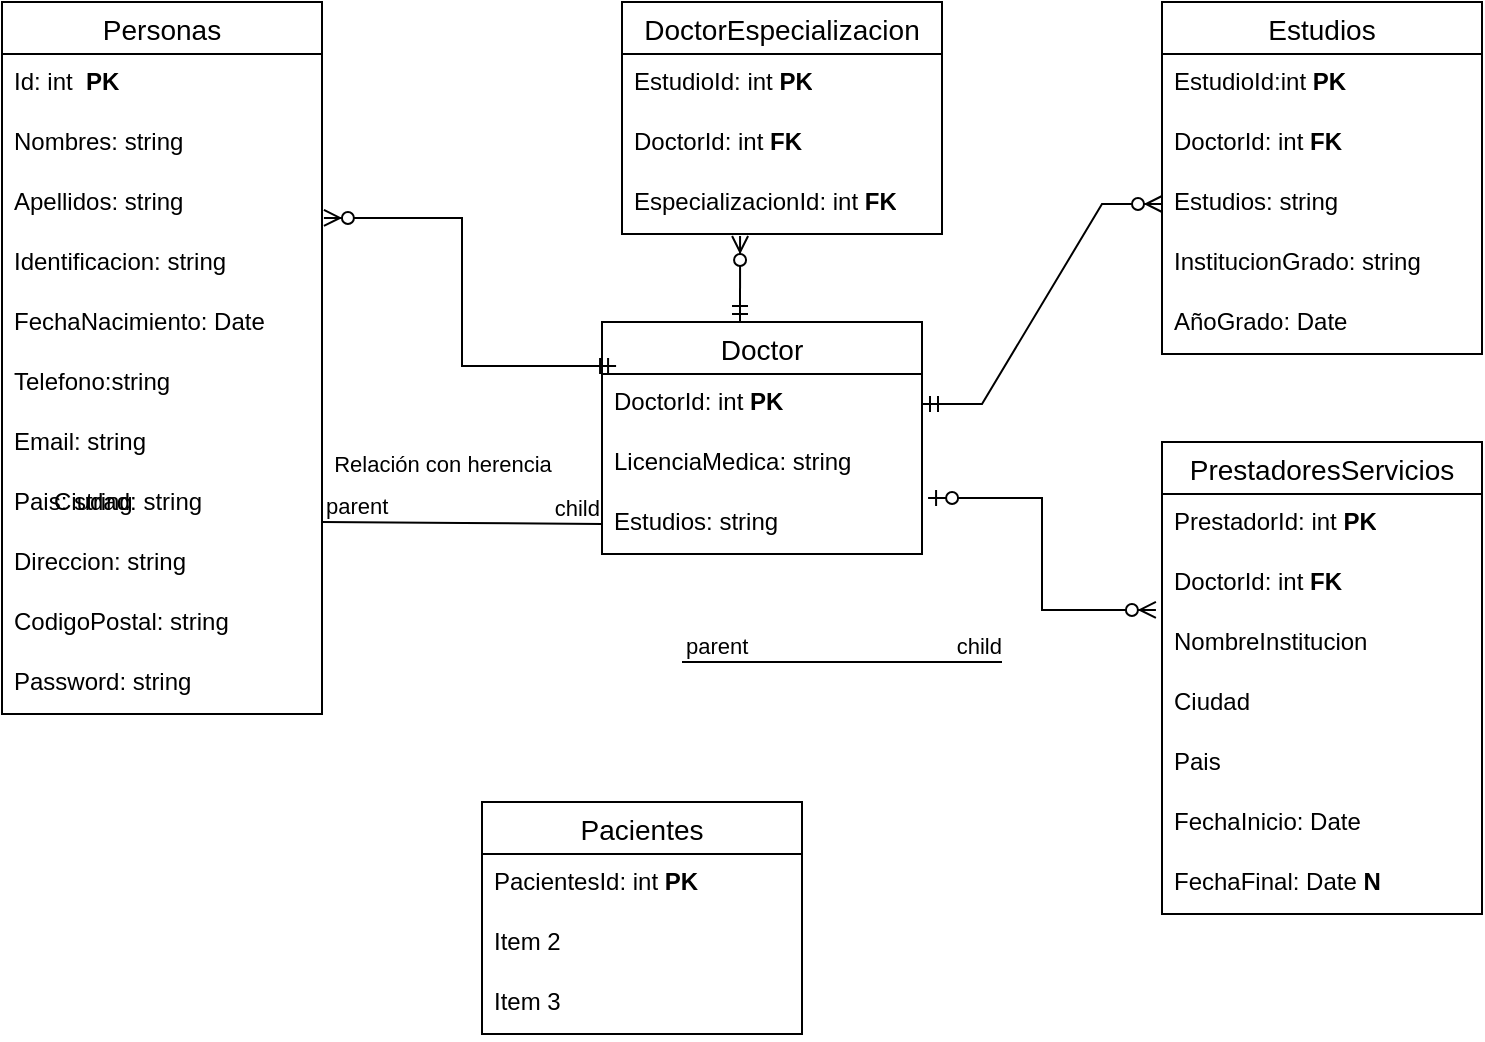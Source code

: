 <mxfile version="21.2.1" type="github">
  <diagram name="Página-1" id="pSOZWiFcLK-jRT-I9Wxa">
    <mxGraphModel dx="823" dy="476" grid="1" gridSize="10" guides="1" tooltips="1" connect="1" arrows="1" fold="1" page="1" pageScale="1" pageWidth="827" pageHeight="1169" math="0" shadow="0">
      <root>
        <mxCell id="0" />
        <mxCell id="1" parent="0" />
        <mxCell id="Kc0MogDfmRI-tjZ8E_rs-1" value="Personas" style="swimlane;fontStyle=0;childLayout=stackLayout;horizontal=1;startSize=26;horizontalStack=0;resizeParent=1;resizeParentMax=0;resizeLast=0;collapsible=1;marginBottom=0;align=center;fontSize=14;" parent="1" vertex="1">
          <mxGeometry x="40" y="40" width="160" height="356" as="geometry" />
        </mxCell>
        <mxCell id="Kc0MogDfmRI-tjZ8E_rs-2" value="Id: int&amp;nbsp;&lt;span style=&quot;white-space: pre;&quot;&gt; &lt;/span&gt;&lt;b&gt;PK&lt;/b&gt;" style="text;strokeColor=none;fillColor=none;spacingLeft=4;spacingRight=4;overflow=hidden;rotatable=0;points=[[0,0.5],[1,0.5]];portConstraint=eastwest;fontSize=12;whiteSpace=wrap;html=1;" parent="Kc0MogDfmRI-tjZ8E_rs-1" vertex="1">
          <mxGeometry y="26" width="160" height="30" as="geometry" />
        </mxCell>
        <mxCell id="Kc0MogDfmRI-tjZ8E_rs-3" value="Nombres: string" style="text;strokeColor=none;fillColor=none;spacingLeft=4;spacingRight=4;overflow=hidden;rotatable=0;points=[[0,0.5],[1,0.5]];portConstraint=eastwest;fontSize=12;whiteSpace=wrap;html=1;" parent="Kc0MogDfmRI-tjZ8E_rs-1" vertex="1">
          <mxGeometry y="56" width="160" height="30" as="geometry" />
        </mxCell>
        <mxCell id="Kc0MogDfmRI-tjZ8E_rs-4" value="Apellidos: string" style="text;strokeColor=none;fillColor=none;spacingLeft=4;spacingRight=4;overflow=hidden;rotatable=0;points=[[0,0.5],[1,0.5]];portConstraint=eastwest;fontSize=12;whiteSpace=wrap;html=1;" parent="Kc0MogDfmRI-tjZ8E_rs-1" vertex="1">
          <mxGeometry y="86" width="160" height="30" as="geometry" />
        </mxCell>
        <mxCell id="Kc0MogDfmRI-tjZ8E_rs-13" value="Identificacion: string" style="text;strokeColor=none;fillColor=none;spacingLeft=4;spacingRight=4;overflow=hidden;rotatable=0;points=[[0,0.5],[1,0.5]];portConstraint=eastwest;fontSize=12;whiteSpace=wrap;html=1;" parent="Kc0MogDfmRI-tjZ8E_rs-1" vertex="1">
          <mxGeometry y="116" width="160" height="30" as="geometry" />
        </mxCell>
        <mxCell id="Kc0MogDfmRI-tjZ8E_rs-14" value="FechaNacimiento: Date" style="text;strokeColor=none;fillColor=none;spacingLeft=4;spacingRight=4;overflow=hidden;rotatable=0;points=[[0,0.5],[1,0.5]];portConstraint=eastwest;fontSize=12;whiteSpace=wrap;html=1;" parent="Kc0MogDfmRI-tjZ8E_rs-1" vertex="1">
          <mxGeometry y="146" width="160" height="30" as="geometry" />
        </mxCell>
        <mxCell id="Kc0MogDfmRI-tjZ8E_rs-15" value="Telefono:string" style="text;strokeColor=none;fillColor=none;spacingLeft=4;spacingRight=4;overflow=hidden;rotatable=0;points=[[0,0.5],[1,0.5]];portConstraint=eastwest;fontSize=12;whiteSpace=wrap;html=1;" parent="Kc0MogDfmRI-tjZ8E_rs-1" vertex="1">
          <mxGeometry y="176" width="160" height="30" as="geometry" />
        </mxCell>
        <mxCell id="Kc0MogDfmRI-tjZ8E_rs-16" value="Email: string" style="text;strokeColor=none;fillColor=none;spacingLeft=4;spacingRight=4;overflow=hidden;rotatable=0;points=[[0,0.5],[1,0.5]];portConstraint=eastwest;fontSize=12;whiteSpace=wrap;html=1;" parent="Kc0MogDfmRI-tjZ8E_rs-1" vertex="1">
          <mxGeometry y="206" width="160" height="30" as="geometry" />
        </mxCell>
        <mxCell id="Kc0MogDfmRI-tjZ8E_rs-18" value="Pais: string" style="text;strokeColor=none;fillColor=none;spacingLeft=4;spacingRight=4;overflow=hidden;rotatable=0;points=[[0,0.5],[1,0.5]];portConstraint=eastwest;fontSize=12;whiteSpace=wrap;html=1;" parent="Kc0MogDfmRI-tjZ8E_rs-1" vertex="1">
          <mxGeometry y="236" width="160" height="30" as="geometry" />
        </mxCell>
        <mxCell id="Kc0MogDfmRI-tjZ8E_rs-19" value="Direccion: string" style="text;strokeColor=none;fillColor=none;spacingLeft=4;spacingRight=4;overflow=hidden;rotatable=0;points=[[0,0.5],[1,0.5]];portConstraint=eastwest;fontSize=12;whiteSpace=wrap;html=1;" parent="Kc0MogDfmRI-tjZ8E_rs-1" vertex="1">
          <mxGeometry y="266" width="160" height="30" as="geometry" />
        </mxCell>
        <mxCell id="Kc0MogDfmRI-tjZ8E_rs-20" value="CodigoPostal: string" style="text;strokeColor=none;fillColor=none;spacingLeft=4;spacingRight=4;overflow=hidden;rotatable=0;points=[[0,0.5],[1,0.5]];portConstraint=eastwest;fontSize=12;whiteSpace=wrap;html=1;" parent="Kc0MogDfmRI-tjZ8E_rs-1" vertex="1">
          <mxGeometry y="296" width="160" height="30" as="geometry" />
        </mxCell>
        <mxCell id="Kc0MogDfmRI-tjZ8E_rs-21" value="Password: string" style="text;strokeColor=none;fillColor=none;spacingLeft=4;spacingRight=4;overflow=hidden;rotatable=0;points=[[0,0.5],[1,0.5]];portConstraint=eastwest;fontSize=12;whiteSpace=wrap;html=1;" parent="Kc0MogDfmRI-tjZ8E_rs-1" vertex="1">
          <mxGeometry y="326" width="160" height="30" as="geometry" />
        </mxCell>
        <mxCell id="Kc0MogDfmRI-tjZ8E_rs-5" value="Pacientes" style="swimlane;fontStyle=0;childLayout=stackLayout;horizontal=1;startSize=26;horizontalStack=0;resizeParent=1;resizeParentMax=0;resizeLast=0;collapsible=1;marginBottom=0;align=center;fontSize=14;" parent="1" vertex="1">
          <mxGeometry x="280" y="440" width="160" height="116" as="geometry" />
        </mxCell>
        <mxCell id="Kc0MogDfmRI-tjZ8E_rs-6" value="PacientesId: int &lt;b&gt;PK&lt;/b&gt;" style="text;strokeColor=none;fillColor=none;spacingLeft=4;spacingRight=4;overflow=hidden;rotatable=0;points=[[0,0.5],[1,0.5]];portConstraint=eastwest;fontSize=12;whiteSpace=wrap;html=1;" parent="Kc0MogDfmRI-tjZ8E_rs-5" vertex="1">
          <mxGeometry y="26" width="160" height="30" as="geometry" />
        </mxCell>
        <mxCell id="Kc0MogDfmRI-tjZ8E_rs-7" value="Item 2" style="text;strokeColor=none;fillColor=none;spacingLeft=4;spacingRight=4;overflow=hidden;rotatable=0;points=[[0,0.5],[1,0.5]];portConstraint=eastwest;fontSize=12;whiteSpace=wrap;html=1;" parent="Kc0MogDfmRI-tjZ8E_rs-5" vertex="1">
          <mxGeometry y="56" width="160" height="30" as="geometry" />
        </mxCell>
        <mxCell id="Kc0MogDfmRI-tjZ8E_rs-8" value="Item 3" style="text;strokeColor=none;fillColor=none;spacingLeft=4;spacingRight=4;overflow=hidden;rotatable=0;points=[[0,0.5],[1,0.5]];portConstraint=eastwest;fontSize=12;whiteSpace=wrap;html=1;" parent="Kc0MogDfmRI-tjZ8E_rs-5" vertex="1">
          <mxGeometry y="86" width="160" height="30" as="geometry" />
        </mxCell>
        <mxCell id="Kc0MogDfmRI-tjZ8E_rs-9" value="Doctor" style="swimlane;fontStyle=0;childLayout=stackLayout;horizontal=1;startSize=26;horizontalStack=0;resizeParent=1;resizeParentMax=0;resizeLast=0;collapsible=1;marginBottom=0;align=center;fontSize=14;" parent="1" vertex="1">
          <mxGeometry x="340" y="200" width="160" height="116" as="geometry" />
        </mxCell>
        <mxCell id="Kc0MogDfmRI-tjZ8E_rs-10" value="DoctorId: int &lt;b&gt;PK&lt;/b&gt;" style="text;strokeColor=none;fillColor=none;spacingLeft=4;spacingRight=4;overflow=hidden;rotatable=0;points=[[0,0.5],[1,0.5]];portConstraint=eastwest;fontSize=12;whiteSpace=wrap;html=1;" parent="Kc0MogDfmRI-tjZ8E_rs-9" vertex="1">
          <mxGeometry y="26" width="160" height="30" as="geometry" />
        </mxCell>
        <mxCell id="Kc0MogDfmRI-tjZ8E_rs-11" value="LicenciaMedica: string" style="text;strokeColor=none;fillColor=none;spacingLeft=4;spacingRight=4;overflow=hidden;rotatable=0;points=[[0,0.5],[1,0.5]];portConstraint=eastwest;fontSize=12;whiteSpace=wrap;html=1;" parent="Kc0MogDfmRI-tjZ8E_rs-9" vertex="1">
          <mxGeometry y="56" width="160" height="30" as="geometry" />
        </mxCell>
        <mxCell id="Kc0MogDfmRI-tjZ8E_rs-12" value="Estudios: string" style="text;strokeColor=none;fillColor=none;spacingLeft=4;spacingRight=4;overflow=hidden;rotatable=0;points=[[0,0.5],[1,0.5]];portConstraint=eastwest;fontSize=12;whiteSpace=wrap;html=1;" parent="Kc0MogDfmRI-tjZ8E_rs-9" vertex="1">
          <mxGeometry y="86" width="160" height="30" as="geometry" />
        </mxCell>
        <mxCell id="Kc0MogDfmRI-tjZ8E_rs-29" value="DoctorEspecializacion" style="swimlane;fontStyle=0;childLayout=stackLayout;horizontal=1;startSize=26;horizontalStack=0;resizeParent=1;resizeParentMax=0;resizeLast=0;collapsible=1;marginBottom=0;align=center;fontSize=14;" parent="1" vertex="1">
          <mxGeometry x="350" y="40" width="160" height="116" as="geometry" />
        </mxCell>
        <mxCell id="Kc0MogDfmRI-tjZ8E_rs-30" value="EstudioId: int &lt;b&gt;PK&lt;/b&gt;" style="text;strokeColor=none;fillColor=none;spacingLeft=4;spacingRight=4;overflow=hidden;rotatable=0;points=[[0,0.5],[1,0.5]];portConstraint=eastwest;fontSize=12;whiteSpace=wrap;html=1;" parent="Kc0MogDfmRI-tjZ8E_rs-29" vertex="1">
          <mxGeometry y="26" width="160" height="30" as="geometry" />
        </mxCell>
        <mxCell id="Kc0MogDfmRI-tjZ8E_rs-31" value="DoctorId: int &lt;b&gt;FK&lt;/b&gt;" style="text;strokeColor=none;fillColor=none;spacingLeft=4;spacingRight=4;overflow=hidden;rotatable=0;points=[[0,0.5],[1,0.5]];portConstraint=eastwest;fontSize=12;whiteSpace=wrap;html=1;" parent="Kc0MogDfmRI-tjZ8E_rs-29" vertex="1">
          <mxGeometry y="56" width="160" height="30" as="geometry" />
        </mxCell>
        <mxCell id="Kc0MogDfmRI-tjZ8E_rs-32" value="EspecializacionId: int &lt;b&gt;FK&lt;/b&gt;" style="text;strokeColor=none;fillColor=none;spacingLeft=4;spacingRight=4;overflow=hidden;rotatable=0;points=[[0,0.5],[1,0.5]];portConstraint=eastwest;fontSize=12;whiteSpace=wrap;html=1;" parent="Kc0MogDfmRI-tjZ8E_rs-29" vertex="1">
          <mxGeometry y="86" width="160" height="30" as="geometry" />
        </mxCell>
        <mxCell id="Kc0MogDfmRI-tjZ8E_rs-33" value="Estudios" style="swimlane;fontStyle=0;childLayout=stackLayout;horizontal=1;startSize=26;horizontalStack=0;resizeParent=1;resizeParentMax=0;resizeLast=0;collapsible=1;marginBottom=0;align=center;fontSize=14;" parent="1" vertex="1">
          <mxGeometry x="620" y="40" width="160" height="176" as="geometry" />
        </mxCell>
        <mxCell id="Kc0MogDfmRI-tjZ8E_rs-34" value="EstudioId:int &lt;b&gt;PK&lt;/b&gt;" style="text;strokeColor=none;fillColor=none;spacingLeft=4;spacingRight=4;overflow=hidden;rotatable=0;points=[[0,0.5],[1,0.5]];portConstraint=eastwest;fontSize=12;whiteSpace=wrap;html=1;" parent="Kc0MogDfmRI-tjZ8E_rs-33" vertex="1">
          <mxGeometry y="26" width="160" height="30" as="geometry" />
        </mxCell>
        <mxCell id="Kc0MogDfmRI-tjZ8E_rs-35" value="DoctorId: int &lt;b&gt;FK&lt;/b&gt;" style="text;strokeColor=none;fillColor=none;spacingLeft=4;spacingRight=4;overflow=hidden;rotatable=0;points=[[0,0.5],[1,0.5]];portConstraint=eastwest;fontSize=12;whiteSpace=wrap;html=1;" parent="Kc0MogDfmRI-tjZ8E_rs-33" vertex="1">
          <mxGeometry y="56" width="160" height="30" as="geometry" />
        </mxCell>
        <mxCell id="Kc0MogDfmRI-tjZ8E_rs-36" value="Estudios: string" style="text;strokeColor=none;fillColor=none;spacingLeft=4;spacingRight=4;overflow=hidden;rotatable=0;points=[[0,0.5],[1,0.5]];portConstraint=eastwest;fontSize=12;whiteSpace=wrap;html=1;" parent="Kc0MogDfmRI-tjZ8E_rs-33" vertex="1">
          <mxGeometry y="86" width="160" height="30" as="geometry" />
        </mxCell>
        <mxCell id="vZkZtLI4cQMyui6_1O6a-7" value="InstitucionGrado: string" style="text;strokeColor=none;fillColor=none;spacingLeft=4;spacingRight=4;overflow=hidden;rotatable=0;points=[[0,0.5],[1,0.5]];portConstraint=eastwest;fontSize=12;whiteSpace=wrap;html=1;" vertex="1" parent="Kc0MogDfmRI-tjZ8E_rs-33">
          <mxGeometry y="116" width="160" height="30" as="geometry" />
        </mxCell>
        <mxCell id="vZkZtLI4cQMyui6_1O6a-8" value="AñoGrado: Date" style="text;strokeColor=none;fillColor=none;spacingLeft=4;spacingRight=4;overflow=hidden;rotatable=0;points=[[0,0.5],[1,0.5]];portConstraint=eastwest;fontSize=12;whiteSpace=wrap;html=1;" vertex="1" parent="Kc0MogDfmRI-tjZ8E_rs-33">
          <mxGeometry y="146" width="160" height="30" as="geometry" />
        </mxCell>
        <mxCell id="vZkZtLI4cQMyui6_1O6a-5" value="" style="fontSize=12;html=1;endArrow=ERzeroToMany;startArrow=ERmandOne;rounded=0;entryX=1.006;entryY=0.733;entryDx=0;entryDy=0;entryPerimeter=0;exitX=0.044;exitY=-0.133;exitDx=0;exitDy=0;exitPerimeter=0;edgeStyle=orthogonalEdgeStyle;" edge="1" parent="1" source="Kc0MogDfmRI-tjZ8E_rs-10" target="Kc0MogDfmRI-tjZ8E_rs-4">
          <mxGeometry width="100" height="100" relative="1" as="geometry">
            <mxPoint x="210" y="250" as="sourcePoint" />
            <mxPoint x="310" y="150" as="targetPoint" />
          </mxGeometry>
        </mxCell>
        <mxCell id="vZkZtLI4cQMyui6_1O6a-19" value="Relación con herencia" style="edgeLabel;html=1;align=center;verticalAlign=middle;resizable=0;points=[];" vertex="1" connectable="0" parent="vZkZtLI4cQMyui6_1O6a-5">
          <mxGeometry x="-0.227" y="-2" relative="1" as="geometry">
            <mxPoint x="-12" y="57" as="offset" />
          </mxGeometry>
        </mxCell>
        <mxCell id="vZkZtLI4cQMyui6_1O6a-6" value="" style="fontSize=12;html=1;endArrow=ERzeroToMany;startArrow=ERmandOne;rounded=0;entryX=0.369;entryY=1.033;entryDx=0;entryDy=0;entryPerimeter=0;" edge="1" parent="1" target="Kc0MogDfmRI-tjZ8E_rs-32">
          <mxGeometry width="100" height="100" relative="1" as="geometry">
            <mxPoint x="409" y="200" as="sourcePoint" />
            <mxPoint x="510" y="140" as="targetPoint" />
          </mxGeometry>
        </mxCell>
        <mxCell id="vZkZtLI4cQMyui6_1O6a-9" value="" style="edgeStyle=entityRelationEdgeStyle;fontSize=12;html=1;endArrow=ERzeroToMany;startArrow=ERmandOne;rounded=0;exitX=1;exitY=0.5;exitDx=0;exitDy=0;entryX=0;entryY=0.5;entryDx=0;entryDy=0;" edge="1" parent="1" source="Kc0MogDfmRI-tjZ8E_rs-10" target="Kc0MogDfmRI-tjZ8E_rs-36">
          <mxGeometry width="100" height="100" relative="1" as="geometry">
            <mxPoint x="510" y="240" as="sourcePoint" />
            <mxPoint x="610" y="140" as="targetPoint" />
          </mxGeometry>
        </mxCell>
        <mxCell id="vZkZtLI4cQMyui6_1O6a-10" value="PrestadoresServicios" style="swimlane;fontStyle=0;childLayout=stackLayout;horizontal=1;startSize=26;horizontalStack=0;resizeParent=1;resizeParentMax=0;resizeLast=0;collapsible=1;marginBottom=0;align=center;fontSize=14;" vertex="1" parent="1">
          <mxGeometry x="620" y="260" width="160" height="236" as="geometry" />
        </mxCell>
        <mxCell id="vZkZtLI4cQMyui6_1O6a-11" value="PrestadorId: int &lt;b&gt;PK&lt;/b&gt;" style="text;strokeColor=none;fillColor=none;spacingLeft=4;spacingRight=4;overflow=hidden;rotatable=0;points=[[0,0.5],[1,0.5]];portConstraint=eastwest;fontSize=12;whiteSpace=wrap;html=1;" vertex="1" parent="vZkZtLI4cQMyui6_1O6a-10">
          <mxGeometry y="26" width="160" height="30" as="geometry" />
        </mxCell>
        <mxCell id="vZkZtLI4cQMyui6_1O6a-12" value="DoctorId: int &lt;b&gt;FK&lt;br&gt;&lt;br&gt;&lt;/b&gt;" style="text;strokeColor=none;fillColor=none;spacingLeft=4;spacingRight=4;overflow=hidden;rotatable=0;points=[[0,0.5],[1,0.5]];portConstraint=eastwest;fontSize=12;whiteSpace=wrap;html=1;" vertex="1" parent="vZkZtLI4cQMyui6_1O6a-10">
          <mxGeometry y="56" width="160" height="30" as="geometry" />
        </mxCell>
        <mxCell id="vZkZtLI4cQMyui6_1O6a-13" value="NombreInstitucion" style="text;strokeColor=none;fillColor=none;spacingLeft=4;spacingRight=4;overflow=hidden;rotatable=0;points=[[0,0.5],[1,0.5]];portConstraint=eastwest;fontSize=12;whiteSpace=wrap;html=1;" vertex="1" parent="vZkZtLI4cQMyui6_1O6a-10">
          <mxGeometry y="86" width="160" height="30" as="geometry" />
        </mxCell>
        <mxCell id="vZkZtLI4cQMyui6_1O6a-14" value="Ciudad" style="text;strokeColor=none;fillColor=none;spacingLeft=4;spacingRight=4;overflow=hidden;rotatable=0;points=[[0,0.5],[1,0.5]];portConstraint=eastwest;fontSize=12;whiteSpace=wrap;html=1;" vertex="1" parent="vZkZtLI4cQMyui6_1O6a-10">
          <mxGeometry y="116" width="160" height="30" as="geometry" />
        </mxCell>
        <mxCell id="vZkZtLI4cQMyui6_1O6a-15" value="Pais" style="text;strokeColor=none;fillColor=none;spacingLeft=4;spacingRight=4;overflow=hidden;rotatable=0;points=[[0,0.5],[1,0.5]];portConstraint=eastwest;fontSize=12;whiteSpace=wrap;html=1;" vertex="1" parent="vZkZtLI4cQMyui6_1O6a-10">
          <mxGeometry y="146" width="160" height="30" as="geometry" />
        </mxCell>
        <mxCell id="vZkZtLI4cQMyui6_1O6a-16" value="FechaInicio: Date" style="text;strokeColor=none;fillColor=none;spacingLeft=4;spacingRight=4;overflow=hidden;rotatable=0;points=[[0,0.5],[1,0.5]];portConstraint=eastwest;fontSize=12;whiteSpace=wrap;html=1;" vertex="1" parent="vZkZtLI4cQMyui6_1O6a-10">
          <mxGeometry y="176" width="160" height="30" as="geometry" />
        </mxCell>
        <mxCell id="vZkZtLI4cQMyui6_1O6a-17" value="FechaFinal: Date &lt;b&gt;N&lt;/b&gt;" style="text;strokeColor=none;fillColor=none;spacingLeft=4;spacingRight=4;overflow=hidden;rotatable=0;points=[[0,0.5],[1,0.5]];portConstraint=eastwest;fontSize=12;whiteSpace=wrap;html=1;" vertex="1" parent="vZkZtLI4cQMyui6_1O6a-10">
          <mxGeometry y="206" width="160" height="30" as="geometry" />
        </mxCell>
        <mxCell id="vZkZtLI4cQMyui6_1O6a-18" value="" style="fontSize=12;html=1;endArrow=ERzeroToMany;startArrow=ERzeroToOne;rounded=0;entryX=-0.019;entryY=0.933;entryDx=0;entryDy=0;entryPerimeter=0;exitX=1.019;exitY=0.067;exitDx=0;exitDy=0;exitPerimeter=0;edgeStyle=orthogonalEdgeStyle;" edge="1" parent="1" source="Kc0MogDfmRI-tjZ8E_rs-12" target="vZkZtLI4cQMyui6_1O6a-12">
          <mxGeometry width="100" height="100" relative="1" as="geometry">
            <mxPoint x="410" y="420" as="sourcePoint" />
            <mxPoint x="510" y="320" as="targetPoint" />
          </mxGeometry>
        </mxCell>
        <mxCell id="vZkZtLI4cQMyui6_1O6a-20" value="" style="endArrow=none;html=1;edgeStyle=orthogonalEdgeStyle;rounded=0;" edge="1" parent="1">
          <mxGeometry relative="1" as="geometry">
            <mxPoint x="380" y="370" as="sourcePoint" />
            <mxPoint x="540" y="370" as="targetPoint" />
          </mxGeometry>
        </mxCell>
        <mxCell id="vZkZtLI4cQMyui6_1O6a-21" value="parent" style="edgeLabel;resizable=0;html=1;align=left;verticalAlign=bottom;" connectable="0" vertex="1" parent="vZkZtLI4cQMyui6_1O6a-20">
          <mxGeometry x="-1" relative="1" as="geometry" />
        </mxCell>
        <mxCell id="vZkZtLI4cQMyui6_1O6a-22" value="child" style="edgeLabel;resizable=0;html=1;align=right;verticalAlign=bottom;" connectable="0" vertex="1" parent="vZkZtLI4cQMyui6_1O6a-20">
          <mxGeometry x="1" relative="1" as="geometry" />
        </mxCell>
        <mxCell id="Kc0MogDfmRI-tjZ8E_rs-17" value="Ciudad: string" style="text;strokeColor=none;fillColor=none;spacingLeft=4;spacingRight=4;overflow=hidden;rotatable=0;points=[[0,0.5],[1,0.5]];portConstraint=eastwest;fontSize=12;whiteSpace=wrap;html=1;" parent="1" vertex="1">
          <mxGeometry x="60" y="276" width="160" height="30" as="geometry" />
        </mxCell>
        <mxCell id="vZkZtLI4cQMyui6_1O6a-23" value="" style="endArrow=none;html=1;edgeStyle=orthogonalEdgeStyle;rounded=0;entryX=0;entryY=0.5;entryDx=0;entryDy=0;" edge="1" parent="1" target="Kc0MogDfmRI-tjZ8E_rs-12">
          <mxGeometry relative="1" as="geometry">
            <mxPoint x="200" y="300" as="sourcePoint" />
            <mxPoint x="330" y="300" as="targetPoint" />
          </mxGeometry>
        </mxCell>
        <mxCell id="vZkZtLI4cQMyui6_1O6a-24" value="parent" style="edgeLabel;resizable=0;html=1;align=left;verticalAlign=bottom;" connectable="0" vertex="1" parent="vZkZtLI4cQMyui6_1O6a-23">
          <mxGeometry x="-1" relative="1" as="geometry" />
        </mxCell>
        <mxCell id="vZkZtLI4cQMyui6_1O6a-25" value="child" style="edgeLabel;resizable=0;html=1;align=right;verticalAlign=bottom;" connectable="0" vertex="1" parent="vZkZtLI4cQMyui6_1O6a-23">
          <mxGeometry x="1" relative="1" as="geometry" />
        </mxCell>
      </root>
    </mxGraphModel>
  </diagram>
</mxfile>
